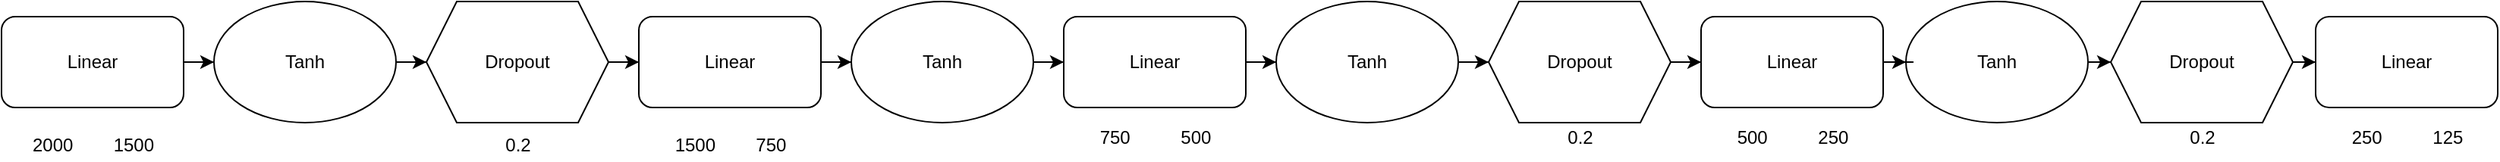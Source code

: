 <mxfile version="16.4.5" type="device"><diagram id="zCscjRBAZkOp4Bx0EH4r" name="Page-1"><mxGraphModel dx="813" dy="475" grid="1" gridSize="10" guides="1" tooltips="1" connect="1" arrows="1" fold="1" page="1" pageScale="1" pageWidth="1654" pageHeight="1169" math="0" shadow="0"><root><mxCell id="0"/><mxCell id="1" parent="0"/><mxCell id="tbty3WdoSfjgy7q2-srB-39" value="" style="edgeStyle=orthogonalEdgeStyle;rounded=0;orthogonalLoop=1;jettySize=auto;html=1;" edge="1" parent="1" source="tbty3WdoSfjgy7q2-srB-1" target="tbty3WdoSfjgy7q2-srB-4"><mxGeometry relative="1" as="geometry"/></mxCell><mxCell id="tbty3WdoSfjgy7q2-srB-1" value="Linear" style="rounded=1;whiteSpace=wrap;html=1;" vertex="1" parent="1"><mxGeometry y="40" width="120" height="60" as="geometry"/></mxCell><mxCell id="tbty3WdoSfjgy7q2-srB-3" value="2000&lt;span style=&quot;white-space: pre&quot;&gt;&#9;&lt;/span&gt;1500" style="text;html=1;align=center;verticalAlign=middle;resizable=0;points=[];autosize=1;strokeColor=none;fillColor=none;" vertex="1" parent="1"><mxGeometry x="10" y="115" width="100" height="20" as="geometry"/></mxCell><mxCell id="tbty3WdoSfjgy7q2-srB-40" value="" style="edgeStyle=orthogonalEdgeStyle;rounded=0;orthogonalLoop=1;jettySize=auto;html=1;" edge="1" parent="1" source="tbty3WdoSfjgy7q2-srB-4" target="tbty3WdoSfjgy7q2-srB-17"><mxGeometry relative="1" as="geometry"/></mxCell><mxCell id="tbty3WdoSfjgy7q2-srB-4" value="Tanh" style="ellipse;whiteSpace=wrap;html=1;" vertex="1" parent="1"><mxGeometry x="140" y="30" width="120" height="80" as="geometry"/></mxCell><mxCell id="tbty3WdoSfjgy7q2-srB-41" value="" style="edgeStyle=orthogonalEdgeStyle;rounded=0;orthogonalLoop=1;jettySize=auto;html=1;" edge="1" parent="1" source="tbty3WdoSfjgy7q2-srB-17" target="tbty3WdoSfjgy7q2-srB-19"><mxGeometry relative="1" as="geometry"/></mxCell><mxCell id="tbty3WdoSfjgy7q2-srB-17" value="Dropout" style="shape=hexagon;perimeter=hexagonPerimeter2;whiteSpace=wrap;html=1;fixedSize=1;" vertex="1" parent="1"><mxGeometry x="280" y="30" width="120" height="80" as="geometry"/></mxCell><mxCell id="tbty3WdoSfjgy7q2-srB-18" value="0.2" style="text;html=1;align=center;verticalAlign=middle;resizable=0;points=[];autosize=1;strokeColor=none;fillColor=none;" vertex="1" parent="1"><mxGeometry x="325" y="115" width="30" height="20" as="geometry"/></mxCell><mxCell id="tbty3WdoSfjgy7q2-srB-42" value="" style="edgeStyle=orthogonalEdgeStyle;rounded=0;orthogonalLoop=1;jettySize=auto;html=1;" edge="1" parent="1" source="tbty3WdoSfjgy7q2-srB-19" target="tbty3WdoSfjgy7q2-srB-21"><mxGeometry relative="1" as="geometry"/></mxCell><mxCell id="tbty3WdoSfjgy7q2-srB-19" value="Linear" style="rounded=1;whiteSpace=wrap;html=1;" vertex="1" parent="1"><mxGeometry x="420" y="40" width="120" height="60" as="geometry"/></mxCell><mxCell id="tbty3WdoSfjgy7q2-srB-20" value="1500&lt;span style=&quot;white-space: pre&quot;&gt;&#9;&lt;/span&gt;750" style="text;html=1;align=center;verticalAlign=middle;resizable=0;points=[];autosize=1;strokeColor=none;fillColor=none;" vertex="1" parent="1"><mxGeometry x="435" y="115" width="90" height="20" as="geometry"/></mxCell><mxCell id="tbty3WdoSfjgy7q2-srB-43" value="" style="edgeStyle=orthogonalEdgeStyle;rounded=0;orthogonalLoop=1;jettySize=auto;html=1;" edge="1" parent="1" source="tbty3WdoSfjgy7q2-srB-21" target="tbty3WdoSfjgy7q2-srB-22"><mxGeometry relative="1" as="geometry"/></mxCell><mxCell id="tbty3WdoSfjgy7q2-srB-21" value="Tanh" style="ellipse;whiteSpace=wrap;html=1;" vertex="1" parent="1"><mxGeometry x="560" y="30" width="120" height="80" as="geometry"/></mxCell><mxCell id="tbty3WdoSfjgy7q2-srB-44" value="" style="edgeStyle=orthogonalEdgeStyle;rounded=0;orthogonalLoop=1;jettySize=auto;html=1;" edge="1" parent="1" source="tbty3WdoSfjgy7q2-srB-22" target="tbty3WdoSfjgy7q2-srB-24"><mxGeometry relative="1" as="geometry"/></mxCell><mxCell id="tbty3WdoSfjgy7q2-srB-22" value="Linear" style="rounded=1;whiteSpace=wrap;html=1;" vertex="1" parent="1"><mxGeometry x="700" y="40" width="120" height="60" as="geometry"/></mxCell><mxCell id="tbty3WdoSfjgy7q2-srB-23" value="750&lt;span style=&quot;white-space: pre&quot;&gt;&#9;&lt;/span&gt;&lt;span style=&quot;white-space: pre&quot;&gt;&#9;&lt;/span&gt;500" style="text;html=1;align=center;verticalAlign=middle;resizable=0;points=[];autosize=1;strokeColor=none;fillColor=none;" vertex="1" parent="1"><mxGeometry x="715" y="110" width="90" height="20" as="geometry"/></mxCell><mxCell id="tbty3WdoSfjgy7q2-srB-45" value="" style="edgeStyle=orthogonalEdgeStyle;rounded=0;orthogonalLoop=1;jettySize=auto;html=1;" edge="1" parent="1" source="tbty3WdoSfjgy7q2-srB-24" target="tbty3WdoSfjgy7q2-srB-25"><mxGeometry relative="1" as="geometry"/></mxCell><mxCell id="tbty3WdoSfjgy7q2-srB-24" value="Tanh" style="ellipse;whiteSpace=wrap;html=1;" vertex="1" parent="1"><mxGeometry x="840" y="30" width="120" height="80" as="geometry"/></mxCell><mxCell id="tbty3WdoSfjgy7q2-srB-46" value="" style="edgeStyle=orthogonalEdgeStyle;rounded=0;orthogonalLoop=1;jettySize=auto;html=1;" edge="1" parent="1" source="tbty3WdoSfjgy7q2-srB-25" target="tbty3WdoSfjgy7q2-srB-31"><mxGeometry relative="1" as="geometry"/></mxCell><mxCell id="tbty3WdoSfjgy7q2-srB-25" value="Dropout" style="shape=hexagon;perimeter=hexagonPerimeter2;whiteSpace=wrap;html=1;fixedSize=1;" vertex="1" parent="1"><mxGeometry x="980" y="30" width="120" height="80" as="geometry"/></mxCell><mxCell id="tbty3WdoSfjgy7q2-srB-26" value="0.2" style="text;html=1;align=center;verticalAlign=middle;resizable=0;points=[];autosize=1;strokeColor=none;fillColor=none;" vertex="1" parent="1"><mxGeometry x="1025" y="110" width="30" height="20" as="geometry"/></mxCell><mxCell id="tbty3WdoSfjgy7q2-srB-48" value="" style="edgeStyle=orthogonalEdgeStyle;rounded=0;orthogonalLoop=1;jettySize=auto;html=1;" edge="1" parent="1" source="tbty3WdoSfjgy7q2-srB-29" target="tbty3WdoSfjgy7q2-srB-33"><mxGeometry relative="1" as="geometry"/></mxCell><mxCell id="tbty3WdoSfjgy7q2-srB-29" value="Tanh" style="ellipse;whiteSpace=wrap;html=1;" vertex="1" parent="1"><mxGeometry x="1255" y="30" width="120" height="80" as="geometry"/></mxCell><mxCell id="tbty3WdoSfjgy7q2-srB-47" value="" style="edgeStyle=orthogonalEdgeStyle;rounded=0;orthogonalLoop=1;jettySize=auto;html=1;" edge="1" parent="1" source="tbty3WdoSfjgy7q2-srB-31" target="tbty3WdoSfjgy7q2-srB-29"><mxGeometry relative="1" as="geometry"/></mxCell><mxCell id="tbty3WdoSfjgy7q2-srB-31" value="Linear" style="rounded=1;whiteSpace=wrap;html=1;" vertex="1" parent="1"><mxGeometry x="1120" y="40" width="120" height="60" as="geometry"/></mxCell><mxCell id="tbty3WdoSfjgy7q2-srB-49" value="" style="edgeStyle=orthogonalEdgeStyle;rounded=0;orthogonalLoop=1;jettySize=auto;html=1;" edge="1" parent="1" source="tbty3WdoSfjgy7q2-srB-33" target="tbty3WdoSfjgy7q2-srB-35"><mxGeometry relative="1" as="geometry"/></mxCell><mxCell id="tbty3WdoSfjgy7q2-srB-33" value="Dropout" style="shape=hexagon;perimeter=hexagonPerimeter2;whiteSpace=wrap;html=1;fixedSize=1;" vertex="1" parent="1"><mxGeometry x="1390" y="30" width="120" height="80" as="geometry"/></mxCell><mxCell id="tbty3WdoSfjgy7q2-srB-34" value="0.2" style="text;html=1;align=center;verticalAlign=middle;resizable=0;points=[];autosize=1;strokeColor=none;fillColor=none;" vertex="1" parent="1"><mxGeometry x="1435" y="110" width="30" height="20" as="geometry"/></mxCell><mxCell id="tbty3WdoSfjgy7q2-srB-35" value="Linear" style="rounded=1;whiteSpace=wrap;html=1;" vertex="1" parent="1"><mxGeometry x="1525" y="40" width="120" height="60" as="geometry"/></mxCell><mxCell id="tbty3WdoSfjgy7q2-srB-36" value="250&lt;span style=&quot;white-space: pre&quot;&gt;&#9;&lt;/span&gt;&lt;span style=&quot;white-space: pre&quot;&gt;&#9;&lt;/span&gt;125" style="text;html=1;align=center;verticalAlign=middle;resizable=0;points=[];autosize=1;strokeColor=none;fillColor=none;" vertex="1" parent="1"><mxGeometry x="1540" y="110" width="90" height="20" as="geometry"/></mxCell><mxCell id="tbty3WdoSfjgy7q2-srB-37" value="500&lt;span style=&quot;white-space: pre&quot;&gt;&#9;&lt;/span&gt;&lt;span style=&quot;white-space: pre&quot;&gt;&#9;&lt;/span&gt;250" style="text;html=1;align=center;verticalAlign=middle;resizable=0;points=[];autosize=1;strokeColor=none;fillColor=none;" vertex="1" parent="1"><mxGeometry x="1135" y="110" width="90" height="20" as="geometry"/></mxCell></root></mxGraphModel></diagram></mxfile>